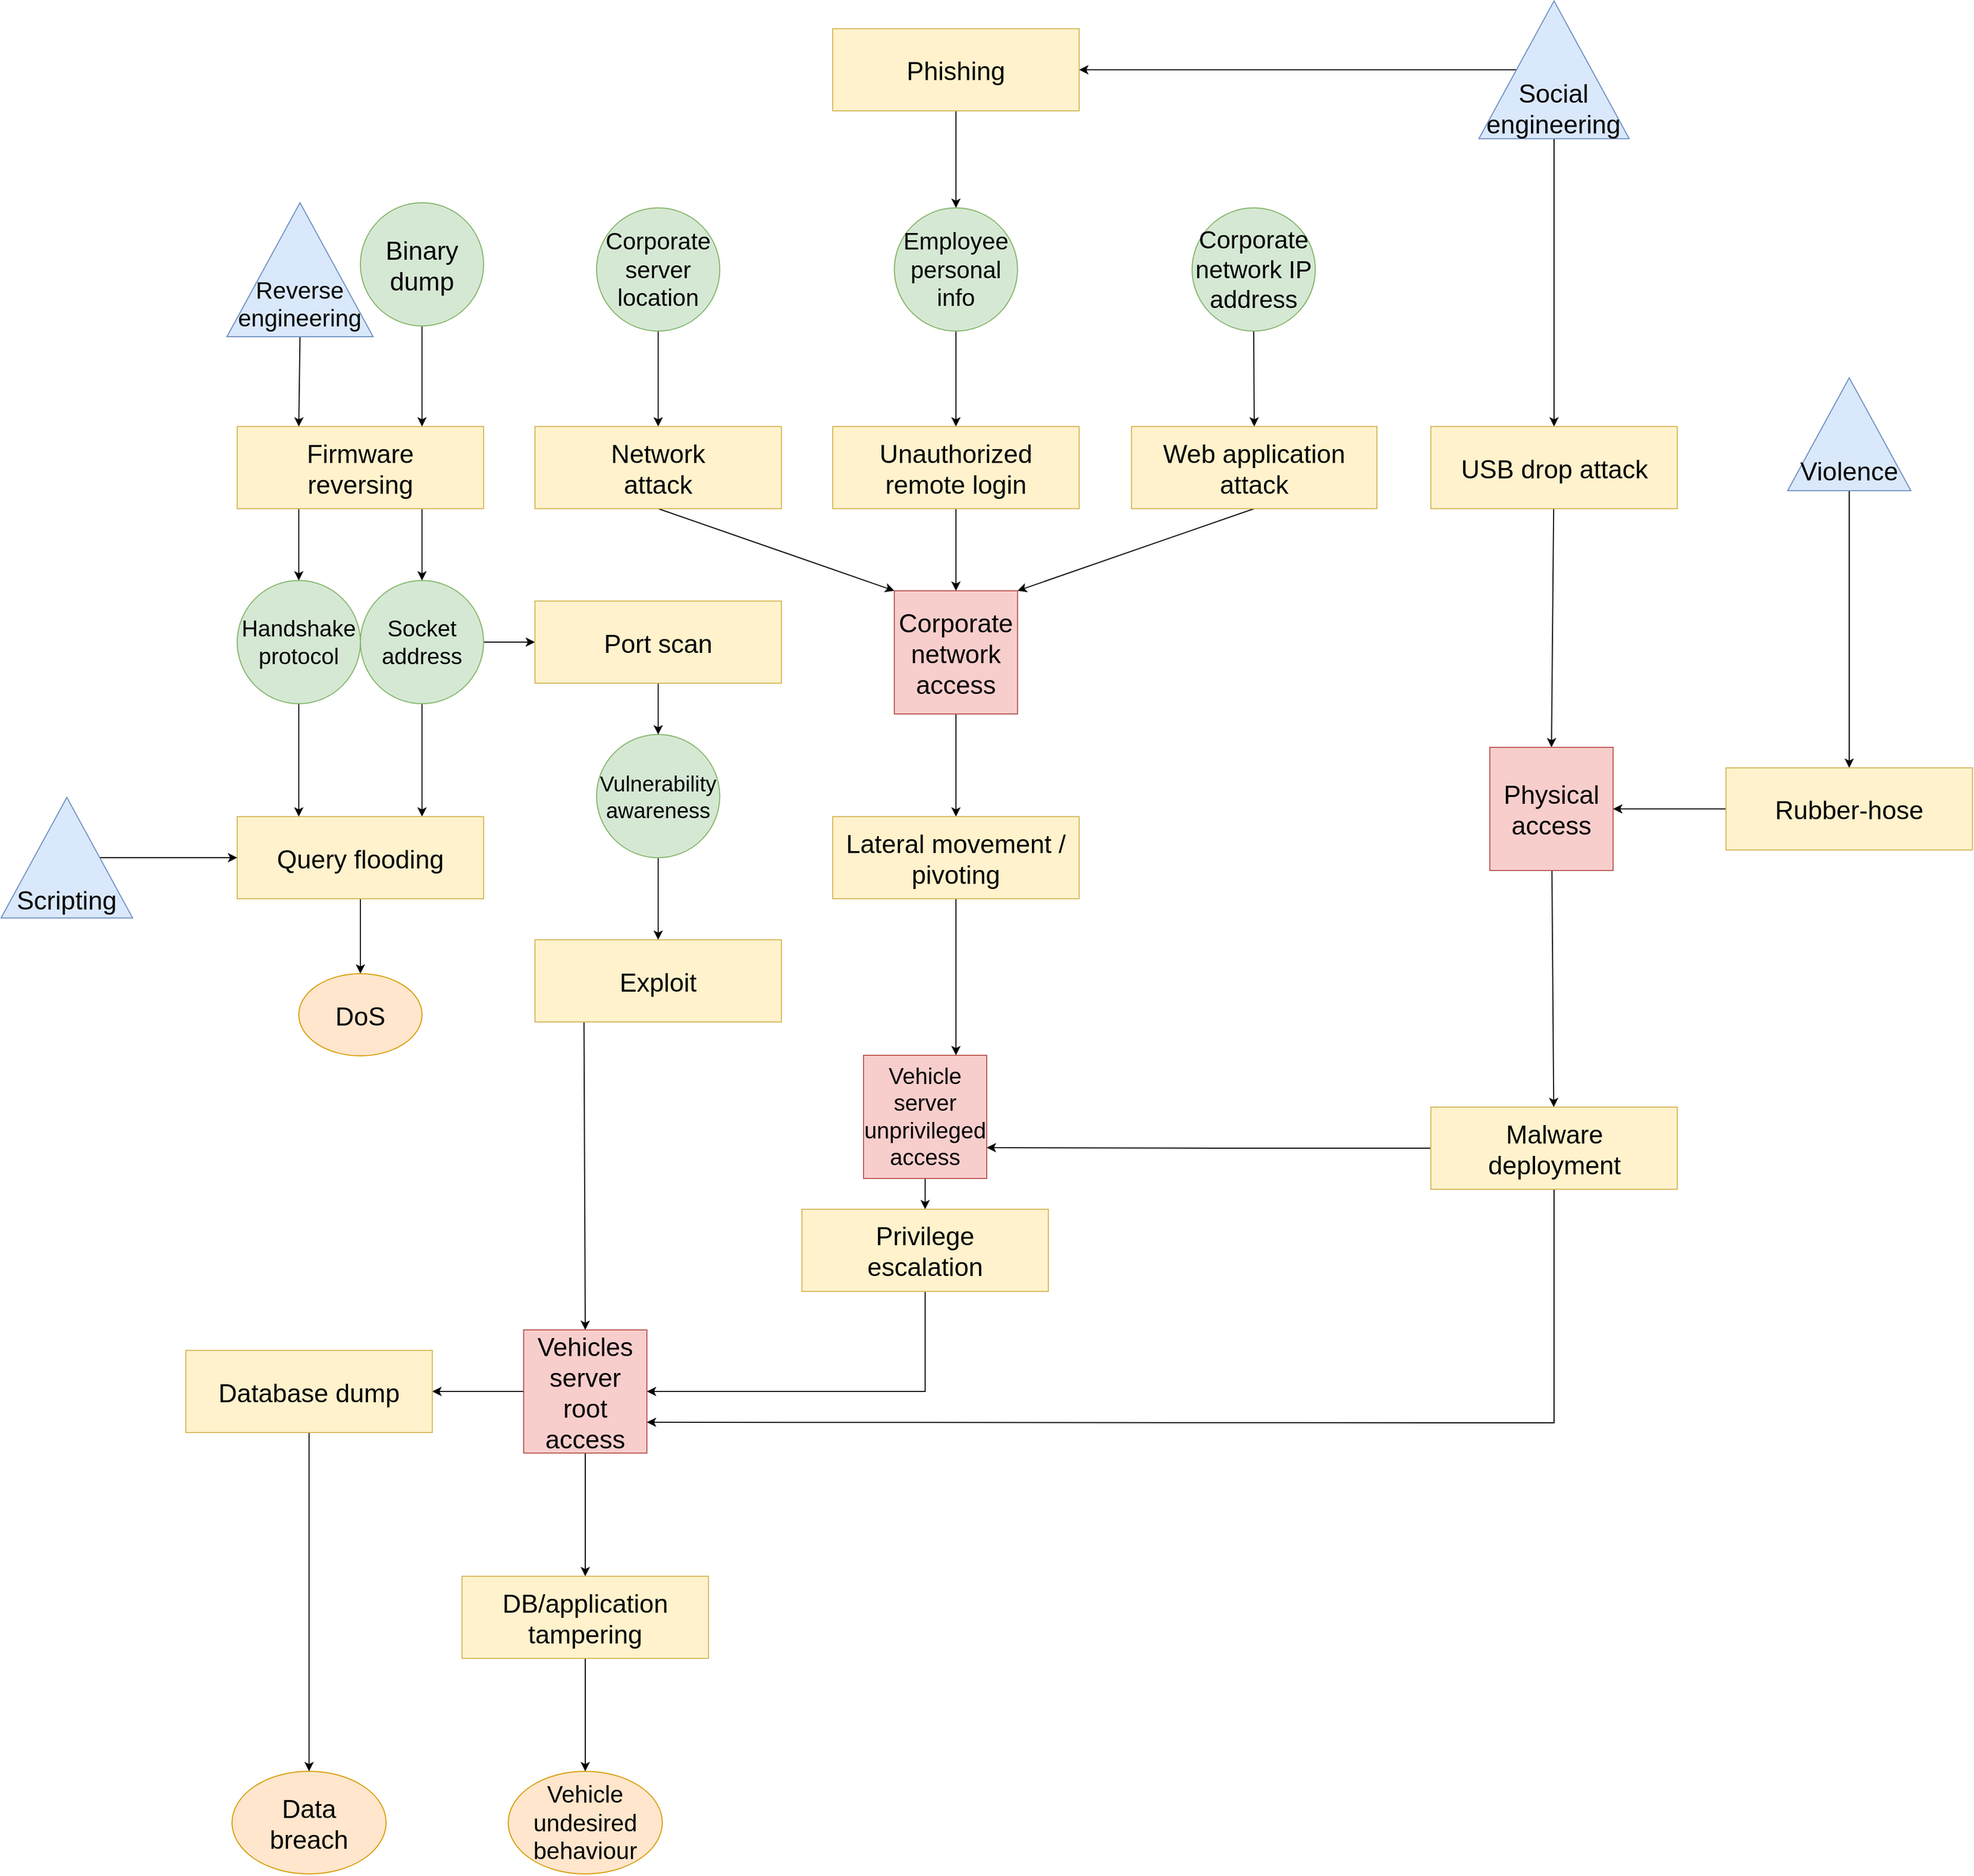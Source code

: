 <mxfile version="14.6.13" type="device"><diagram id="APMf2MKzaOCVo2fB6vrA" name="Pagina-1"><mxGraphModel dx="1326" dy="806" grid="1" gridSize="10" guides="1" tooltips="1" connect="1" arrows="1" fold="1" page="1" pageScale="1" pageWidth="827" pageHeight="1169" math="0" shadow="0"><root><mxCell id="0"/><mxCell id="1" parent="0"/><mxCell id="iv9YbzfkUgFIn9TQGRPA-5" style="rounded=0;orthogonalLoop=1;jettySize=auto;html=1;entryX=0.75;entryY=0;entryDx=0;entryDy=0;fontSize=25;" parent="1" source="iv9YbzfkUgFIn9TQGRPA-1" target="iv9YbzfkUgFIn9TQGRPA-2" edge="1"><mxGeometry relative="1" as="geometry"/></mxCell><mxCell id="iv9YbzfkUgFIn9TQGRPA-40" style="edgeStyle=none;rounded=0;orthogonalLoop=1;jettySize=auto;html=1;exitX=1;exitY=0.5;exitDx=0;exitDy=0;fontSize=25;entryX=0;entryY=0.5;entryDx=0;entryDy=0;" parent="1" source="iv9YbzfkUgFIn9TQGRPA-1" target="iv9YbzfkUgFIn9TQGRPA-41" edge="1"><mxGeometry relative="1" as="geometry"><mxPoint x="410" y="547.5" as="targetPoint"/></mxGeometry></mxCell><mxCell id="iv9YbzfkUgFIn9TQGRPA-1" value="Socket address" style="ellipse;whiteSpace=wrap;html=1;aspect=fixed;fillColor=#d5e8d4;strokeColor=#82b366;fontSize=22;" parent="1" vertex="1"><mxGeometry x="360" y="617.5" width="120" height="120" as="geometry"/></mxCell><mxCell id="iv9YbzfkUgFIn9TQGRPA-9" style="edgeStyle=none;rounded=0;orthogonalLoop=1;jettySize=auto;html=1;fontSize=25;" parent="1" source="iv9YbzfkUgFIn9TQGRPA-2" target="iv9YbzfkUgFIn9TQGRPA-8" edge="1"><mxGeometry relative="1" as="geometry"/></mxCell><mxCell id="iv9YbzfkUgFIn9TQGRPA-2" value="Query flooding" style="rounded=0;whiteSpace=wrap;html=1;fillColor=#fff2cc;strokeColor=#d6b656;fontSize=25;" parent="1" vertex="1"><mxGeometry x="240" y="847.5" width="240" height="80" as="geometry"/></mxCell><mxCell id="iv9YbzfkUgFIn9TQGRPA-7" style="edgeStyle=none;rounded=0;orthogonalLoop=1;jettySize=auto;html=1;exitX=0.5;exitY=1;exitDx=0;exitDy=0;entryX=0.25;entryY=0;entryDx=0;entryDy=0;fontSize=25;" parent="1" source="iv9YbzfkUgFIn9TQGRPA-3" target="iv9YbzfkUgFIn9TQGRPA-2" edge="1"><mxGeometry relative="1" as="geometry"/></mxCell><mxCell id="iv9YbzfkUgFIn9TQGRPA-3" value="Handshake protocol" style="ellipse;whiteSpace=wrap;html=1;aspect=fixed;fillColor=#d5e8d4;strokeColor=#82b366;fontSize=22;" parent="1" vertex="1"><mxGeometry x="240" y="617.5" width="120" height="120" as="geometry"/></mxCell><mxCell id="iv9YbzfkUgFIn9TQGRPA-6" style="edgeStyle=none;rounded=0;orthogonalLoop=1;jettySize=auto;html=1;entryX=0;entryY=0.5;entryDx=0;entryDy=0;fontSize=25;exitX=0.5;exitY=1;exitDx=0;exitDy=0;" parent="1" source="iv9YbzfkUgFIn9TQGRPA-4" target="iv9YbzfkUgFIn9TQGRPA-2" edge="1"><mxGeometry relative="1" as="geometry"><mxPoint x="170" y="757.5" as="sourcePoint"/></mxGeometry></mxCell><mxCell id="iv9YbzfkUgFIn9TQGRPA-4" value="&lt;div style=&quot;font-size: 25px;&quot;&gt;&lt;br style=&quot;font-size: 25px;&quot;&gt;&lt;/div&gt;&lt;div style=&quot;font-size: 25px;&quot;&gt;&lt;br style=&quot;font-size: 25px;&quot;&gt;&lt;/div&gt;&lt;div style=&quot;font-size: 25px;&quot;&gt;Scripting&lt;/div&gt;" style="triangle;whiteSpace=wrap;html=1;direction=north;fillColor=#dae8fc;strokeColor=#6c8ebf;fontSize=25;spacingBottom=-20;aspect=fixed;" parent="1" vertex="1"><mxGeometry x="10" y="828.75" width="128.18" height="117.5" as="geometry"/></mxCell><mxCell id="iv9YbzfkUgFIn9TQGRPA-8" value="DoS" style="ellipse;whiteSpace=wrap;html=1;fillColor=#ffe6cc;strokeColor=#d79b00;fontSize=25;" parent="1" vertex="1"><mxGeometry x="300" y="1000.5" width="120" height="80" as="geometry"/></mxCell><mxCell id="iv9YbzfkUgFIn9TQGRPA-11" style="edgeStyle=none;rounded=0;orthogonalLoop=1;jettySize=auto;html=1;exitX=0.25;exitY=1;exitDx=0;exitDy=0;fontSize=25;entryX=0.5;entryY=0;entryDx=0;entryDy=0;" parent="1" source="iv9YbzfkUgFIn9TQGRPA-10" target="iv9YbzfkUgFIn9TQGRPA-3" edge="1"><mxGeometry relative="1" as="geometry"><mxPoint x="638.484" y="627.5" as="sourcePoint"/><mxPoint x="350" y="597.5" as="targetPoint"/></mxGeometry></mxCell><mxCell id="iv9YbzfkUgFIn9TQGRPA-16" style="edgeStyle=none;rounded=0;orthogonalLoop=1;jettySize=auto;html=1;entryX=0.5;entryY=0;entryDx=0;entryDy=0;exitX=0.75;exitY=1;exitDx=0;exitDy=0;fontSize=25;" parent="1" source="iv9YbzfkUgFIn9TQGRPA-10" target="iv9YbzfkUgFIn9TQGRPA-1" edge="1"><mxGeometry relative="1" as="geometry"><mxPoint x="554.0" y="612.59" as="sourcePoint"/></mxGeometry></mxCell><mxCell id="iv9YbzfkUgFIn9TQGRPA-10" value="&lt;div style=&quot;font-size: 25px;&quot;&gt;Firmware&lt;/div&gt;&lt;div style=&quot;font-size: 25px;&quot;&gt;reversing&lt;/div&gt;" style="rounded=0;whiteSpace=wrap;html=1;fillColor=#fff2cc;strokeColor=#d6b656;fontSize=25;" parent="1" vertex="1"><mxGeometry x="240" y="467.5" width="240" height="80" as="geometry"/></mxCell><mxCell id="iv9YbzfkUgFIn9TQGRPA-13" style="edgeStyle=none;rounded=0;orthogonalLoop=1;jettySize=auto;html=1;fontSize=25;exitX=0;exitY=0.5;exitDx=0;exitDy=0;entryX=0.25;entryY=0;entryDx=0;entryDy=0;" parent="1" source="iv9YbzfkUgFIn9TQGRPA-12" target="iv9YbzfkUgFIn9TQGRPA-10" edge="1"><mxGeometry relative="1" as="geometry"><mxPoint x="270" y="430" as="targetPoint"/></mxGeometry></mxCell><mxCell id="iv9YbzfkUgFIn9TQGRPA-12" value="&lt;div style=&quot;font-size: 23px;&quot;&gt;&lt;br style=&quot;font-size: 23px;&quot;&gt;&lt;/div&gt;&lt;div style=&quot;font-size: 23px;&quot;&gt;Reverse engineering&lt;/div&gt;" style="triangle;whiteSpace=wrap;html=1;direction=north;fillColor=#dae8fc;strokeColor=#6c8ebf;labelPosition=center;verticalLabelPosition=middle;align=center;verticalAlign=middle;spacingTop=30;fontSize=23;spacingBottom=-10;" parent="1" vertex="1"><mxGeometry x="230" y="249.5" width="142.36" height="130.5" as="geometry"/></mxCell><mxCell id="iv9YbzfkUgFIn9TQGRPA-15" style="edgeStyle=none;rounded=0;orthogonalLoop=1;jettySize=auto;html=1;exitX=0.5;exitY=1;exitDx=0;exitDy=0;fontSize=25;entryX=0.75;entryY=0;entryDx=0;entryDy=0;" parent="1" source="iv9YbzfkUgFIn9TQGRPA-14" target="iv9YbzfkUgFIn9TQGRPA-10" edge="1"><mxGeometry relative="1" as="geometry"><mxPoint x="289" y="467.5" as="targetPoint"/></mxGeometry></mxCell><mxCell id="iv9YbzfkUgFIn9TQGRPA-14" value="Binary dump" style="ellipse;whiteSpace=wrap;html=1;aspect=fixed;fillColor=#d5e8d4;strokeColor=#82b366;fontSize=25;" parent="1" vertex="1"><mxGeometry x="360" y="249.5" width="120" height="120" as="geometry"/></mxCell><mxCell id="iv9YbzfkUgFIn9TQGRPA-26" style="edgeStyle=none;rounded=0;orthogonalLoop=1;jettySize=auto;html=1;exitX=0.199;exitY=0.994;exitDx=0;exitDy=0;fontSize=25;entryX=0.5;entryY=0;entryDx=0;entryDy=0;exitPerimeter=0;" parent="1" source="iv9YbzfkUgFIn9TQGRPA-24" target="iv9YbzfkUgFIn9TQGRPA-25" edge="1"><mxGeometry relative="1" as="geometry"/></mxCell><mxCell id="iv9YbzfkUgFIn9TQGRPA-24" value="Exploit" style="rounded=0;whiteSpace=wrap;html=1;fillColor=#fff2cc;strokeColor=#d6b656;fontSize=25;" parent="1" vertex="1"><mxGeometry x="530" y="967.5" width="240" height="80" as="geometry"/></mxCell><mxCell id="ct--erdy3PbiBGgqdDvX-2" style="rounded=0;orthogonalLoop=1;jettySize=auto;html=1;exitX=0;exitY=0.5;exitDx=0;exitDy=0;entryX=1;entryY=0.5;entryDx=0;entryDy=0;fontSize=25;" parent="1" source="iv9YbzfkUgFIn9TQGRPA-25" target="ct--erdy3PbiBGgqdDvX-1" edge="1"><mxGeometry relative="1" as="geometry"/></mxCell><mxCell id="ct--erdy3PbiBGgqdDvX-6" style="rounded=0;orthogonalLoop=1;jettySize=auto;html=1;exitX=0.5;exitY=1;exitDx=0;exitDy=0;entryX=0.5;entryY=0;entryDx=0;entryDy=0;fontSize=25;" parent="1" source="iv9YbzfkUgFIn9TQGRPA-25" target="ct--erdy3PbiBGgqdDvX-5" edge="1"><mxGeometry relative="1" as="geometry"/></mxCell><mxCell id="iv9YbzfkUgFIn9TQGRPA-25" value="Vehicles server root access" style="whiteSpace=wrap;html=1;aspect=fixed;fontSize=25;fillColor=#f8cecc;strokeColor=#b85450;" parent="1" vertex="1"><mxGeometry x="519" y="1347.5" width="120" height="120" as="geometry"/></mxCell><mxCell id="iv9YbzfkUgFIn9TQGRPA-30" style="edgeStyle=none;rounded=0;orthogonalLoop=1;jettySize=auto;html=1;exitX=0.5;exitY=1;exitDx=0;exitDy=0;entryX=0.5;entryY=0;entryDx=0;entryDy=0;fontSize=25;" parent="1" source="iv9YbzfkUgFIn9TQGRPA-28" target="iv9YbzfkUgFIn9TQGRPA-29" edge="1"><mxGeometry relative="1" as="geometry"/></mxCell><mxCell id="iv9YbzfkUgFIn9TQGRPA-28" value="Vehicle server unprivileged access" style="whiteSpace=wrap;html=1;aspect=fixed;fontSize=22;fillColor=#f8cecc;strokeColor=#b85450;" parent="1" vertex="1"><mxGeometry x="850" y="1080" width="120" height="120" as="geometry"/></mxCell><mxCell id="iv9YbzfkUgFIn9TQGRPA-31" style="edgeStyle=orthogonalEdgeStyle;rounded=0;orthogonalLoop=1;jettySize=auto;html=1;exitX=0.5;exitY=1;exitDx=0;exitDy=0;entryX=1;entryY=0.5;entryDx=0;entryDy=0;fontSize=25;" parent="1" source="iv9YbzfkUgFIn9TQGRPA-29" target="iv9YbzfkUgFIn9TQGRPA-25" edge="1"><mxGeometry relative="1" as="geometry"/></mxCell><mxCell id="iv9YbzfkUgFIn9TQGRPA-29" value="&lt;div style=&quot;font-size: 25px;&quot;&gt;Privilege&lt;/div&gt;&lt;div style=&quot;font-size: 25px;&quot;&gt;escalation&lt;/div&gt;" style="rounded=0;whiteSpace=wrap;html=1;fontSize=25;fillColor=#fff2cc;strokeColor=#d6b656;" parent="1" vertex="1"><mxGeometry x="790" y="1230" width="240" height="80" as="geometry"/></mxCell><mxCell id="iv9YbzfkUgFIn9TQGRPA-33" style="edgeStyle=none;rounded=0;orthogonalLoop=1;jettySize=auto;html=1;entryX=0.5;entryY=0;entryDx=0;entryDy=0;fontSize=25;" parent="1" source="iv9YbzfkUgFIn9TQGRPA-32" target="iv9YbzfkUgFIn9TQGRPA-24" edge="1"><mxGeometry relative="1" as="geometry"/></mxCell><mxCell id="iv9YbzfkUgFIn9TQGRPA-32" value="Vulnerability awareness" style="ellipse;whiteSpace=wrap;html=1;aspect=fixed;fontSize=21;fillColor=#d5e8d4;strokeColor=#82b366;" parent="1" vertex="1"><mxGeometry x="590" y="767.5" width="120" height="120" as="geometry"/></mxCell><mxCell id="iv9YbzfkUgFIn9TQGRPA-35" value="&lt;div style=&quot;font-size: 25px;&quot;&gt;Data&lt;/div&gt;&lt;div style=&quot;font-size: 25px;&quot;&gt;breach&lt;/div&gt;" style="ellipse;whiteSpace=wrap;html=1;fontSize=25;fillColor=#ffe6cc;strokeColor=#d79b00;aspect=fixed;" parent="1" vertex="1"><mxGeometry x="235" y="1777.5" width="150" height="100" as="geometry"/></mxCell><mxCell id="iv9YbzfkUgFIn9TQGRPA-37" value="Vehicle undesired behaviour" style="ellipse;whiteSpace=wrap;html=1;fontSize=23;fillColor=#ffe6cc;strokeColor=#d79b00;aspect=fixed;" parent="1" vertex="1"><mxGeometry x="504" y="1777.5" width="150" height="100" as="geometry"/></mxCell><mxCell id="iv9YbzfkUgFIn9TQGRPA-42" style="edgeStyle=none;rounded=0;orthogonalLoop=1;jettySize=auto;html=1;fontSize=25;exitX=0.5;exitY=1;exitDx=0;exitDy=0;" parent="1" source="iv9YbzfkUgFIn9TQGRPA-41" target="iv9YbzfkUgFIn9TQGRPA-32" edge="1"><mxGeometry relative="1" as="geometry"><mxPoint x="580" y="706.25" as="targetPoint"/><mxPoint x="513.675" y="717.5" as="sourcePoint"/></mxGeometry></mxCell><mxCell id="iv9YbzfkUgFIn9TQGRPA-41" value="Port scan" style="rounded=0;whiteSpace=wrap;html=1;fontSize=25;fillColor=#fff2cc;strokeColor=#d6b656;" parent="1" vertex="1"><mxGeometry x="530" y="637.5" width="240" height="80" as="geometry"/></mxCell><mxCell id="iv9YbzfkUgFIn9TQGRPA-46" style="edgeStyle=none;rounded=0;orthogonalLoop=1;jettySize=auto;html=1;fontSize=25;" parent="1" source="iv9YbzfkUgFIn9TQGRPA-44" target="iv9YbzfkUgFIn9TQGRPA-45" edge="1"><mxGeometry relative="1" as="geometry"/></mxCell><mxCell id="iv9YbzfkUgFIn9TQGRPA-65" style="edgeStyle=none;rounded=0;orthogonalLoop=1;jettySize=auto;html=1;entryX=0.5;entryY=0;entryDx=0;entryDy=0;fontSize=25;exitX=0;exitY=0.5;exitDx=0;exitDy=0;" parent="1" source="iv9YbzfkUgFIn9TQGRPA-66" target="iv9YbzfkUgFIn9TQGRPA-64" edge="1"><mxGeometry relative="1" as="geometry"><mxPoint x="790" y="427.5" as="sourcePoint"/></mxGeometry></mxCell><mxCell id="iv9YbzfkUgFIn9TQGRPA-69" style="edgeStyle=none;rounded=0;orthogonalLoop=1;jettySize=auto;html=1;fontSize=25;entryX=1;entryY=0.5;entryDx=0;entryDy=0;" parent="1" source="iv9YbzfkUgFIn9TQGRPA-44" target="iv9YbzfkUgFIn9TQGRPA-68" edge="1"><mxGeometry relative="1" as="geometry"><mxPoint x="1120" y="107.5" as="targetPoint"/></mxGeometry></mxCell><mxCell id="iv9YbzfkUgFIn9TQGRPA-44" value="&lt;div style=&quot;font-size: 25px;&quot;&gt;&lt;br style=&quot;font-size: 25px;&quot;&gt;&lt;/div&gt;&lt;div style=&quot;font-size: 25px;&quot;&gt;Social engineering&lt;/div&gt;" style="triangle;whiteSpace=wrap;html=1;direction=north;fillColor=#dae8fc;strokeColor=#6c8ebf;fontSize=25;spacingTop=20;spacing=2;spacingBottom=-23;spacingLeft=0;spacingRight=0;" parent="1" vertex="1"><mxGeometry x="1449.32" y="52.92" width="146.36" height="134.17" as="geometry"/></mxCell><mxCell id="iv9YbzfkUgFIn9TQGRPA-47" style="edgeStyle=none;rounded=0;orthogonalLoop=1;jettySize=auto;html=1;fontSize=25;entryX=0.5;entryY=0;entryDx=0;entryDy=0;" parent="1" source="iv9YbzfkUgFIn9TQGRPA-45" target="iv9YbzfkUgFIn9TQGRPA-50" edge="1"><mxGeometry relative="1" as="geometry"><mxPoint x="740" y="627.5" as="targetPoint"/></mxGeometry></mxCell><mxCell id="iv9YbzfkUgFIn9TQGRPA-45" value="USB drop attack" style="rounded=0;whiteSpace=wrap;html=1;fontSize=25;fillColor=#fff2cc;strokeColor=#d6b656;" parent="1" vertex="1"><mxGeometry x="1402.5" y="467.5" width="240" height="80" as="geometry"/></mxCell><mxCell id="iv9YbzfkUgFIn9TQGRPA-52" style="edgeStyle=none;rounded=0;orthogonalLoop=1;jettySize=auto;html=1;fontSize=25;" parent="1" source="iv9YbzfkUgFIn9TQGRPA-50" target="iv9YbzfkUgFIn9TQGRPA-51" edge="1"><mxGeometry relative="1" as="geometry"/></mxCell><mxCell id="iv9YbzfkUgFIn9TQGRPA-50" value="Physical access" style="whiteSpace=wrap;html=1;aspect=fixed;fontSize=25;fillColor=#f8cecc;strokeColor=#b85450;" parent="1" vertex="1"><mxGeometry x="1460" y="780" width="120" height="120" as="geometry"/></mxCell><mxCell id="iv9YbzfkUgFIn9TQGRPA-54" style="edgeStyle=orthogonalEdgeStyle;rounded=0;orthogonalLoop=1;jettySize=auto;html=1;fontSize=25;entryX=1;entryY=0.75;entryDx=0;entryDy=0;exitX=0.5;exitY=1;exitDx=0;exitDy=0;" parent="1" source="iv9YbzfkUgFIn9TQGRPA-51" target="iv9YbzfkUgFIn9TQGRPA-25" edge="1"><mxGeometry relative="1" as="geometry"><mxPoint x="930" y="1057.5" as="targetPoint"/><mxPoint x="1600" y="997.5" as="sourcePoint"/><Array as="points"><mxPoint x="1522" y="1438"/><mxPoint x="1413" y="1438"/></Array></mxGeometry></mxCell><mxCell id="ct--erdy3PbiBGgqdDvX-11" style="edgeStyle=orthogonalEdgeStyle;rounded=0;orthogonalLoop=1;jettySize=auto;html=1;exitX=0;exitY=0.5;exitDx=0;exitDy=0;entryX=1;entryY=0.75;entryDx=0;entryDy=0;fontSize=25;" parent="1" source="iv9YbzfkUgFIn9TQGRPA-51" target="iv9YbzfkUgFIn9TQGRPA-28" edge="1"><mxGeometry relative="1" as="geometry"/></mxCell><mxCell id="iv9YbzfkUgFIn9TQGRPA-51" value="&lt;div style=&quot;font-size: 25px;&quot;&gt;Malware&lt;/div&gt;&lt;div style=&quot;font-size: 25px;&quot;&gt;deployment&lt;/div&gt;" style="rounded=0;whiteSpace=wrap;html=1;fontSize=25;fillColor=#fff2cc;strokeColor=#d6b656;" parent="1" vertex="1"><mxGeometry x="1402.5" y="1130.5" width="240" height="80" as="geometry"/></mxCell><mxCell id="iv9YbzfkUgFIn9TQGRPA-57" style="edgeStyle=none;rounded=0;orthogonalLoop=1;jettySize=auto;html=1;exitX=0.5;exitY=1;exitDx=0;exitDy=0;entryX=0.5;entryY=0;entryDx=0;entryDy=0;fontSize=25;" parent="1" source="iv9YbzfkUgFIn9TQGRPA-55" target="iv9YbzfkUgFIn9TQGRPA-56" edge="1"><mxGeometry relative="1" as="geometry"><mxPoint x="1060" y="267.5" as="targetPoint"/></mxGeometry></mxCell><mxCell id="iv9YbzfkUgFIn9TQGRPA-55" value="Corporate server location" style="ellipse;whiteSpace=wrap;html=1;aspect=fixed;fontSize=23;fillColor=#d5e8d4;strokeColor=#82b366;" parent="1" vertex="1"><mxGeometry x="590" y="254.5" width="120" height="120" as="geometry"/></mxCell><mxCell id="iv9YbzfkUgFIn9TQGRPA-58" style="edgeStyle=none;rounded=0;orthogonalLoop=1;jettySize=auto;html=1;entryX=1;entryY=0.5;entryDx=0;entryDy=0;fontSize=25;exitX=0;exitY=0.5;exitDx=0;exitDy=0;" parent="1" source="iv9YbzfkUgFIn9TQGRPA-64" target="iv9YbzfkUgFIn9TQGRPA-50" edge="1"><mxGeometry relative="1" as="geometry"><mxPoint x="830" y="657.5" as="sourcePoint"/></mxGeometry></mxCell><mxCell id="iv9YbzfkUgFIn9TQGRPA-60" style="edgeStyle=none;rounded=0;orthogonalLoop=1;jettySize=auto;html=1;entryX=0;entryY=0;entryDx=0;entryDy=0;fontSize=25;exitX=0.5;exitY=1;exitDx=0;exitDy=0;" parent="1" source="iv9YbzfkUgFIn9TQGRPA-56" target="iv9YbzfkUgFIn9TQGRPA-59" edge="1"><mxGeometry relative="1" as="geometry"/></mxCell><mxCell id="iv9YbzfkUgFIn9TQGRPA-56" value="&lt;div style=&quot;font-size: 25px;&quot;&gt;Network&lt;/div&gt;&lt;div style=&quot;font-size: 25px;&quot;&gt;attack&lt;/div&gt;" style="rounded=0;whiteSpace=wrap;html=1;fontSize=25;fillColor=#fff2cc;strokeColor=#d6b656;" parent="1" vertex="1"><mxGeometry x="530" y="467.5" width="240" height="80" as="geometry"/></mxCell><mxCell id="iv9YbzfkUgFIn9TQGRPA-61" style="edgeStyle=none;rounded=0;orthogonalLoop=1;jettySize=auto;html=1;fontSize=25;entryX=0.5;entryY=0;entryDx=0;entryDy=0;" parent="1" source="iv9YbzfkUgFIn9TQGRPA-59" target="iv9YbzfkUgFIn9TQGRPA-62" edge="1"><mxGeometry relative="1" as="geometry"><mxPoint x="980" y="866.25" as="targetPoint"/></mxGeometry></mxCell><mxCell id="iv9YbzfkUgFIn9TQGRPA-59" value="Corporate network access" style="whiteSpace=wrap;html=1;aspect=fixed;fontSize=25;fillColor=#f8cecc;strokeColor=#b85450;" parent="1" vertex="1"><mxGeometry x="880" y="627.5" width="120" height="120" as="geometry"/></mxCell><mxCell id="iv9YbzfkUgFIn9TQGRPA-63" style="edgeStyle=none;rounded=0;orthogonalLoop=1;jettySize=auto;html=1;fontSize=25;entryX=0.75;entryY=0;entryDx=0;entryDy=0;" parent="1" source="iv9YbzfkUgFIn9TQGRPA-62" target="iv9YbzfkUgFIn9TQGRPA-28" edge="1"><mxGeometry relative="1" as="geometry"><mxPoint x="790" y="1047.5" as="targetPoint"/><Array as="points"><mxPoint x="940" y="1000"/></Array></mxGeometry></mxCell><mxCell id="iv9YbzfkUgFIn9TQGRPA-62" value="Lateral movement / pivoting" style="rounded=0;whiteSpace=wrap;html=1;fontSize=25;fillColor=#fff2cc;strokeColor=#d6b656;" parent="1" vertex="1"><mxGeometry x="820" y="847.5" width="240" height="80" as="geometry"/></mxCell><mxCell id="iv9YbzfkUgFIn9TQGRPA-64" value="Rubber-hose" style="rounded=0;whiteSpace=wrap;html=1;fontSize=25;fillColor=#fff2cc;strokeColor=#d6b656;" parent="1" vertex="1"><mxGeometry x="1690" y="800" width="240" height="80" as="geometry"/></mxCell><mxCell id="iv9YbzfkUgFIn9TQGRPA-66" value="&lt;br style=&quot;font-size: 25px;&quot;&gt;&lt;div style=&quot;font-size: 25px;&quot;&gt;Violence&lt;/div&gt;" style="triangle;whiteSpace=wrap;html=1;direction=north;fillColor=#dae8fc;strokeColor=#6c8ebf;fontSize=25;spacingBottom=-20;spacingTop=20;" parent="1" vertex="1"><mxGeometry x="1750" y="420" width="120" height="110" as="geometry"/></mxCell><mxCell id="iv9YbzfkUgFIn9TQGRPA-72" style="edgeStyle=none;rounded=0;orthogonalLoop=1;jettySize=auto;html=1;entryX=0.5;entryY=0;entryDx=0;entryDy=0;fontSize=25;" parent="1" source="iv9YbzfkUgFIn9TQGRPA-67" target="iv9YbzfkUgFIn9TQGRPA-71" edge="1"><mxGeometry relative="1" as="geometry"/></mxCell><mxCell id="iv9YbzfkUgFIn9TQGRPA-67" value="Employee personal info" style="ellipse;whiteSpace=wrap;html=1;fontSize=23;fillColor=#d5e8d4;strokeColor=#82b366;aspect=fixed;" parent="1" vertex="1"><mxGeometry x="880" y="254.5" width="120" height="120" as="geometry"/></mxCell><mxCell id="iv9YbzfkUgFIn9TQGRPA-70" style="edgeStyle=none;rounded=0;orthogonalLoop=1;jettySize=auto;html=1;fontSize=25;" parent="1" source="iv9YbzfkUgFIn9TQGRPA-68" target="iv9YbzfkUgFIn9TQGRPA-67" edge="1"><mxGeometry relative="1" as="geometry"/></mxCell><mxCell id="iv9YbzfkUgFIn9TQGRPA-68" value="Phishing" style="rounded=0;whiteSpace=wrap;html=1;fontSize=25;fillColor=#fff2cc;strokeColor=#d6b656;" parent="1" vertex="1"><mxGeometry x="820" y="80" width="240" height="80" as="geometry"/></mxCell><mxCell id="iv9YbzfkUgFIn9TQGRPA-73" style="edgeStyle=none;rounded=0;orthogonalLoop=1;jettySize=auto;html=1;entryX=0.5;entryY=0;entryDx=0;entryDy=0;fontSize=25;" parent="1" source="iv9YbzfkUgFIn9TQGRPA-71" target="iv9YbzfkUgFIn9TQGRPA-59" edge="1"><mxGeometry relative="1" as="geometry"><mxPoint x="1150" y="627.5" as="sourcePoint"/></mxGeometry></mxCell><mxCell id="iv9YbzfkUgFIn9TQGRPA-71" value="&lt;div style=&quot;font-size: 25px;&quot;&gt;Unauthorized&lt;/div&gt;&lt;div style=&quot;font-size: 25px;&quot;&gt;remote login&lt;/div&gt;" style="rounded=0;whiteSpace=wrap;html=1;fontSize=25;fillColor=#fff2cc;strokeColor=#d6b656;" parent="1" vertex="1"><mxGeometry x="820" y="467.5" width="240" height="80" as="geometry"/></mxCell><mxCell id="iv9YbzfkUgFIn9TQGRPA-77" style="edgeStyle=none;rounded=0;orthogonalLoop=1;jettySize=auto;html=1;exitX=0.5;exitY=1;exitDx=0;exitDy=0;entryX=0.5;entryY=0;entryDx=0;entryDy=0;fontSize=25;" parent="1" source="iv9YbzfkUgFIn9TQGRPA-75" target="iv9YbzfkUgFIn9TQGRPA-76" edge="1"><mxGeometry relative="1" as="geometry"/></mxCell><mxCell id="iv9YbzfkUgFIn9TQGRPA-75" value="Corporate network IP address" style="ellipse;whiteSpace=wrap;html=1;aspect=fixed;fontSize=24;fillColor=#d5e8d4;strokeColor=#82b366;" parent="1" vertex="1"><mxGeometry x="1170" y="254.5" width="120" height="120" as="geometry"/></mxCell><mxCell id="iv9YbzfkUgFIn9TQGRPA-78" style="edgeStyle=none;rounded=0;orthogonalLoop=1;jettySize=auto;html=1;exitX=0.5;exitY=1;exitDx=0;exitDy=0;entryX=1;entryY=0;entryDx=0;entryDy=0;fontSize=25;" parent="1" source="iv9YbzfkUgFIn9TQGRPA-76" target="iv9YbzfkUgFIn9TQGRPA-59" edge="1"><mxGeometry relative="1" as="geometry"/></mxCell><mxCell id="iv9YbzfkUgFIn9TQGRPA-76" value="&lt;div style=&quot;font-size: 25px;&quot;&gt;Web application&lt;/div&gt;&lt;div style=&quot;font-size: 25px;&quot;&gt;attack&lt;/div&gt;" style="rounded=0;whiteSpace=wrap;html=1;fontSize=25;fillColor=#fff2cc;strokeColor=#d6b656;" parent="1" vertex="1"><mxGeometry x="1111" y="467.5" width="239" height="80" as="geometry"/></mxCell><mxCell id="ct--erdy3PbiBGgqdDvX-3" style="rounded=0;orthogonalLoop=1;jettySize=auto;html=1;exitX=0.5;exitY=1;exitDx=0;exitDy=0;entryX=0.5;entryY=0;entryDx=0;entryDy=0;fontSize=25;" parent="1" source="ct--erdy3PbiBGgqdDvX-1" target="iv9YbzfkUgFIn9TQGRPA-35" edge="1"><mxGeometry relative="1" as="geometry"/></mxCell><mxCell id="ct--erdy3PbiBGgqdDvX-1" value="Database dump" style="rounded=0;whiteSpace=wrap;html=1;fontSize=25;fillColor=#fff2cc;strokeColor=#d6b656;" parent="1" vertex="1"><mxGeometry x="190" y="1367.5" width="240" height="80" as="geometry"/></mxCell><mxCell id="ct--erdy3PbiBGgqdDvX-7" style="rounded=0;orthogonalLoop=1;jettySize=auto;html=1;exitX=0.5;exitY=1;exitDx=0;exitDy=0;fontSize=25;" parent="1" source="ct--erdy3PbiBGgqdDvX-5" target="iv9YbzfkUgFIn9TQGRPA-37" edge="1"><mxGeometry relative="1" as="geometry"/></mxCell><mxCell id="ct--erdy3PbiBGgqdDvX-5" value="&lt;div style=&quot;font-size: 25px;&quot;&gt;DB/application&lt;/div&gt;&lt;div style=&quot;font-size: 25px;&quot;&gt;tampering&lt;/div&gt;" style="rounded=0;whiteSpace=wrap;html=1;fontSize=25;fillColor=#fff2cc;strokeColor=#d6b656;" parent="1" vertex="1"><mxGeometry x="459" y="1587.5" width="240" height="80" as="geometry"/></mxCell></root></mxGraphModel></diagram></mxfile>